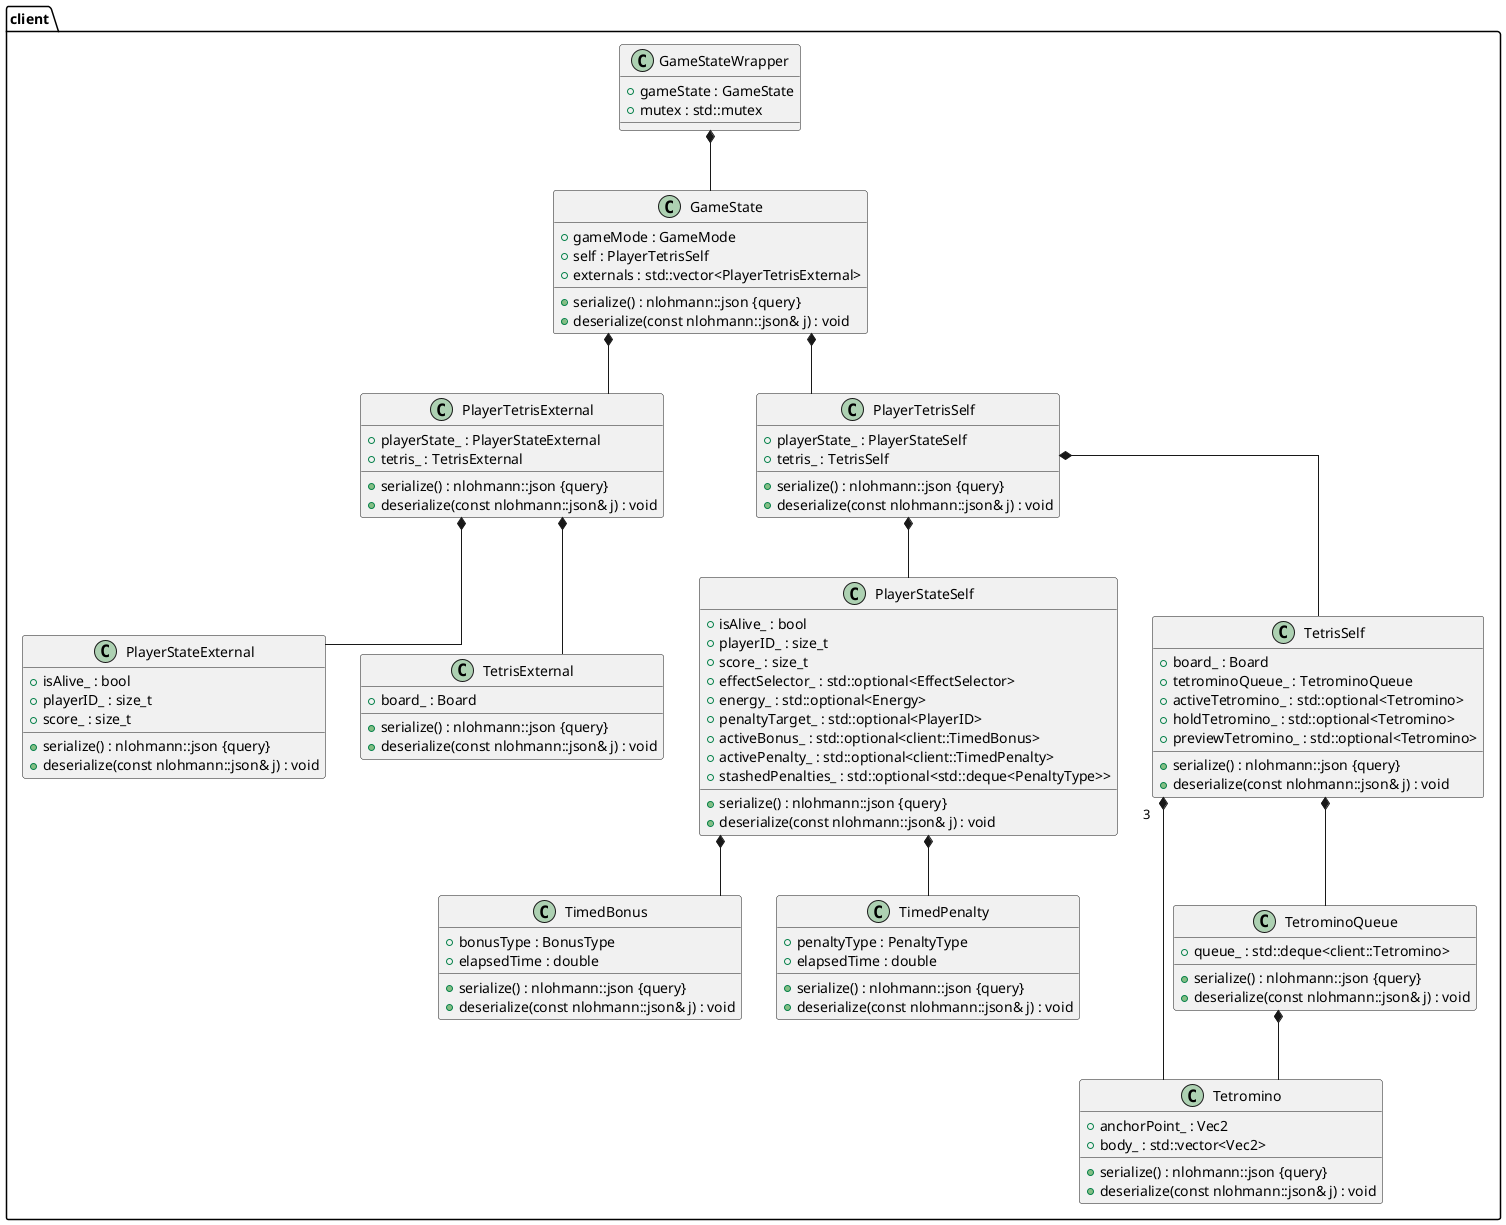 @startuml coreInGameClass

skinparam linetype ortho

/' Objects '/

namespace client {
	class GameState {
		+gameMode : GameMode
		+self : PlayerTetrisSelf
		+serialize() : nlohmann::json {query}
		+externals : std::vector<PlayerTetrisExternal>
		+deserialize(const nlohmann::json& j) : void
	}

	class GameStateWrapper {
		+gameState : GameState
		+mutex : std::mutex
	}

	class PlayerStateExternal {
		+isAlive_ : bool
		+serialize() : nlohmann::json {query}
		+playerID_ : size_t
		+score_ : size_t
		+deserialize(const nlohmann::json& j) : void
	}

	class PlayerStateSelf {
		+isAlive_ : bool
		+serialize() : nlohmann::json {query}
		+playerID_ : size_t
		+score_ : size_t
		+effectSelector_ : std::optional<EffectSelector>
		+energy_ : std::optional<Energy>
		+penaltyTarget_ : std::optional<PlayerID>
		+activeBonus_ : std::optional<client::TimedBonus>
		+activePenalty_ : std::optional<client::TimedPenalty>
		+stashedPenalties_ : std::optional<std::deque<PenaltyType>>
		+deserialize(const nlohmann::json& j) : void
	}

	class PlayerTetrisExternal {
		+playerState_ : PlayerStateExternal
		+tetris_ : TetrisExternal
		+serialize() : nlohmann::json {query}
		+deserialize(const nlohmann::json& j) : void
	}

	class PlayerTetrisSelf {
		+playerState_ : PlayerStateSelf
		+tetris_ : TetrisSelf
		+serialize() : nlohmann::json {query}
		+deserialize(const nlohmann::json& j) : void
	}

	class TetrisExternal {
		+board_ : Board
		+serialize() : nlohmann::json {query}
		+deserialize(const nlohmann::json& j) : void
	}

	class TetrisSelf {
		+board_ : Board
		+tetrominoQueue_ : TetrominoQueue
		+serialize() : nlohmann::json {query}
		+activeTetromino_ : std::optional<Tetromino>
		+holdTetromino_ : std::optional<Tetromino>
		+previewTetromino_ : std::optional<Tetromino>
		+deserialize(const nlohmann::json& j) : void
	}

	class Tetromino {
		+anchorPoint_ : Vec2
		+serialize() : nlohmann::json {query}
		+body_ : std::vector<Vec2>
		+deserialize(const nlohmann::json& j) : void
	}

	class TetrominoQueue {
		+serialize() : nlohmann::json {query}
		+queue_ : std::deque<client::Tetromino>
		+deserialize(const nlohmann::json& j) : void
	}

	class TimedBonus {
		+bonusType : BonusType
		+elapsedTime : double
		+serialize() : nlohmann::json {query}
		+deserialize(const nlohmann::json& j) : void
	}

	class TimedPenalty {
		+penaltyType : PenaltyType
		+elapsedTime : double
		+serialize() : nlohmann::json {query}
		+deserialize(const nlohmann::json& j) : void
	}
}





/' Inheritance relationships '/




/' Aggregation relationships '/

client.GameState *-- client.PlayerTetrisExternal


client.GameState *-- client.PlayerTetrisSelf


client.GameStateWrapper *-- client.GameState


client.PlayerStateSelf *-- client.TimedBonus


client.PlayerStateSelf *-- client.TimedPenalty


client.PlayerTetrisExternal *-- client.PlayerStateExternal


client.PlayerTetrisExternal *-- client.TetrisExternal


client.PlayerTetrisSelf *-- client.PlayerStateSelf


client.PlayerTetrisSelf *-- client.TetrisSelf


client.TetrisSelf "3" *-- client.Tetromino


client.TetrisSelf *-- client.TetrominoQueue


client.TetrominoQueue *-- client.Tetromino






/' Nested objects '/



@enduml

